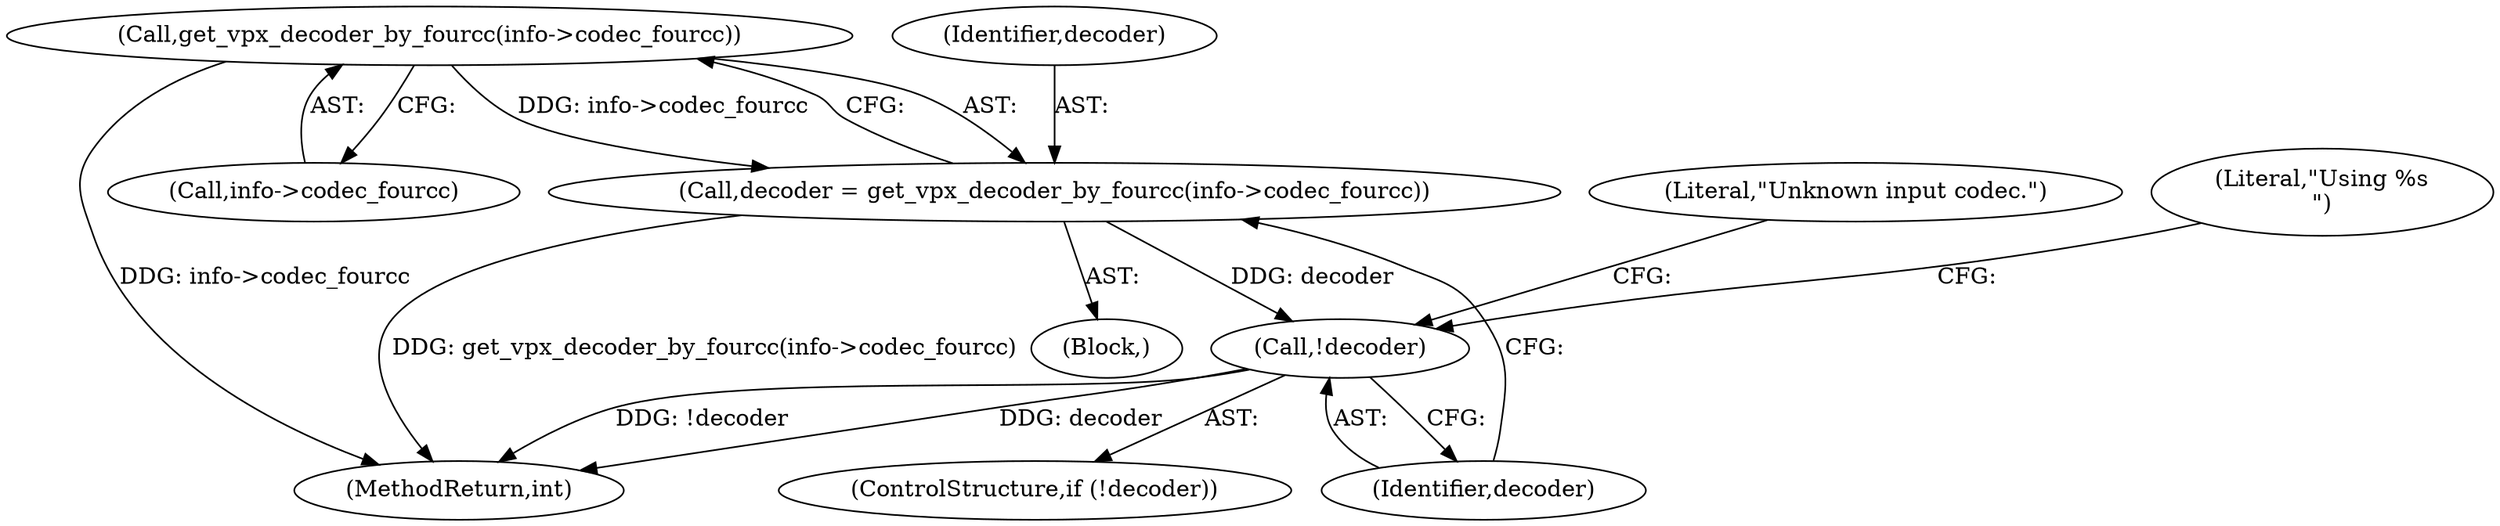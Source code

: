digraph "0_Android_5a9753fca56f0eeb9f61e342b2fccffc364f9426_3@pointer" {
"1000171" [label="(Call,get_vpx_decoder_by_fourcc(info->codec_fourcc))"];
"1000169" [label="(Call,decoder = get_vpx_decoder_by_fourcc(info->codec_fourcc))"];
"1000176" [label="(Call,!decoder)"];
"1000177" [label="(Identifier,decoder)"];
"1000103" [label="(Block,)"];
"1000171" [label="(Call,get_vpx_decoder_by_fourcc(info->codec_fourcc))"];
"1000330" [label="(MethodReturn,int)"];
"1000176" [label="(Call,!decoder)"];
"1000179" [label="(Literal,\"Unknown input codec.\")"];
"1000169" [label="(Call,decoder = get_vpx_decoder_by_fourcc(info->codec_fourcc))"];
"1000172" [label="(Call,info->codec_fourcc)"];
"1000175" [label="(ControlStructure,if (!decoder))"];
"1000181" [label="(Literal,\"Using %s\n\")"];
"1000170" [label="(Identifier,decoder)"];
"1000171" -> "1000169"  [label="AST: "];
"1000171" -> "1000172"  [label="CFG: "];
"1000172" -> "1000171"  [label="AST: "];
"1000169" -> "1000171"  [label="CFG: "];
"1000171" -> "1000330"  [label="DDG: info->codec_fourcc"];
"1000171" -> "1000169"  [label="DDG: info->codec_fourcc"];
"1000169" -> "1000103"  [label="AST: "];
"1000170" -> "1000169"  [label="AST: "];
"1000177" -> "1000169"  [label="CFG: "];
"1000169" -> "1000330"  [label="DDG: get_vpx_decoder_by_fourcc(info->codec_fourcc)"];
"1000169" -> "1000176"  [label="DDG: decoder"];
"1000176" -> "1000175"  [label="AST: "];
"1000176" -> "1000177"  [label="CFG: "];
"1000177" -> "1000176"  [label="AST: "];
"1000179" -> "1000176"  [label="CFG: "];
"1000181" -> "1000176"  [label="CFG: "];
"1000176" -> "1000330"  [label="DDG: !decoder"];
"1000176" -> "1000330"  [label="DDG: decoder"];
}
